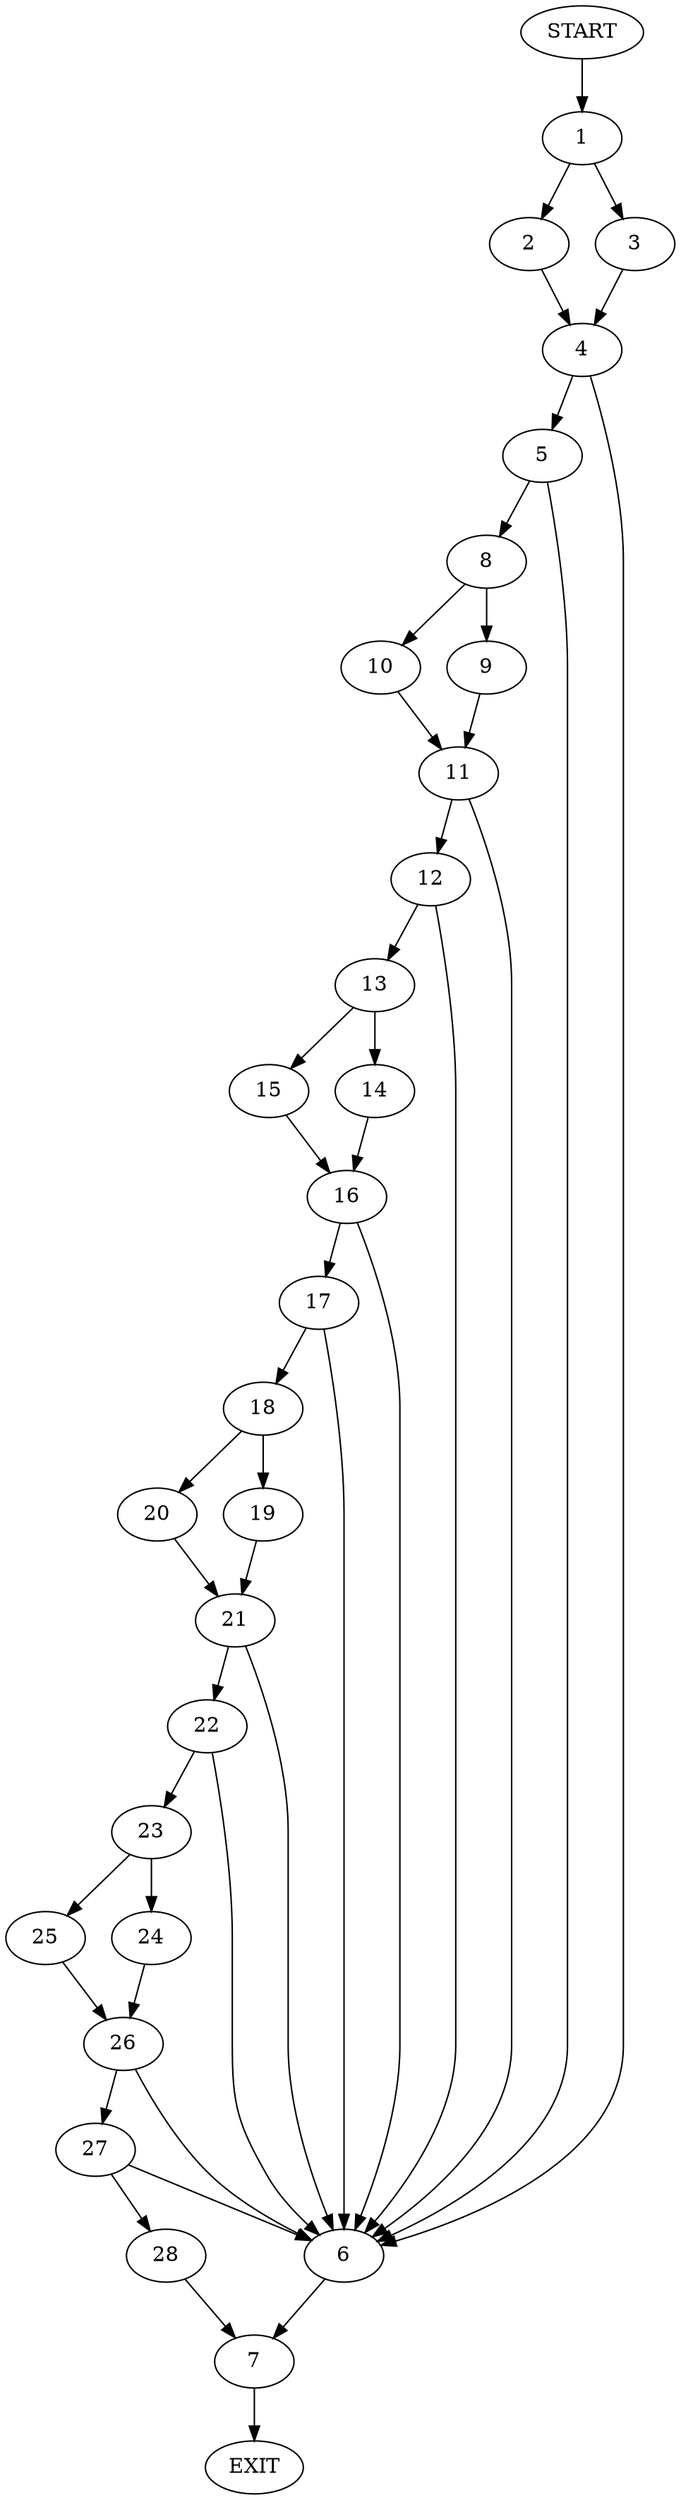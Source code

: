 digraph {
0 [label="START"]
29 [label="EXIT"]
0 -> 1
1 -> 2
1 -> 3
2 -> 4
3 -> 4
4 -> 5
4 -> 6
6 -> 7
5 -> 8
5 -> 6
8 -> 9
8 -> 10
10 -> 11
9 -> 11
11 -> 6
11 -> 12
12 -> 13
12 -> 6
13 -> 14
13 -> 15
14 -> 16
15 -> 16
16 -> 17
16 -> 6
17 -> 18
17 -> 6
18 -> 19
18 -> 20
20 -> 21
19 -> 21
21 -> 22
21 -> 6
22 -> 23
22 -> 6
23 -> 24
23 -> 25
25 -> 26
24 -> 26
26 -> 27
26 -> 6
27 -> 28
27 -> 6
28 -> 7
7 -> 29
}
